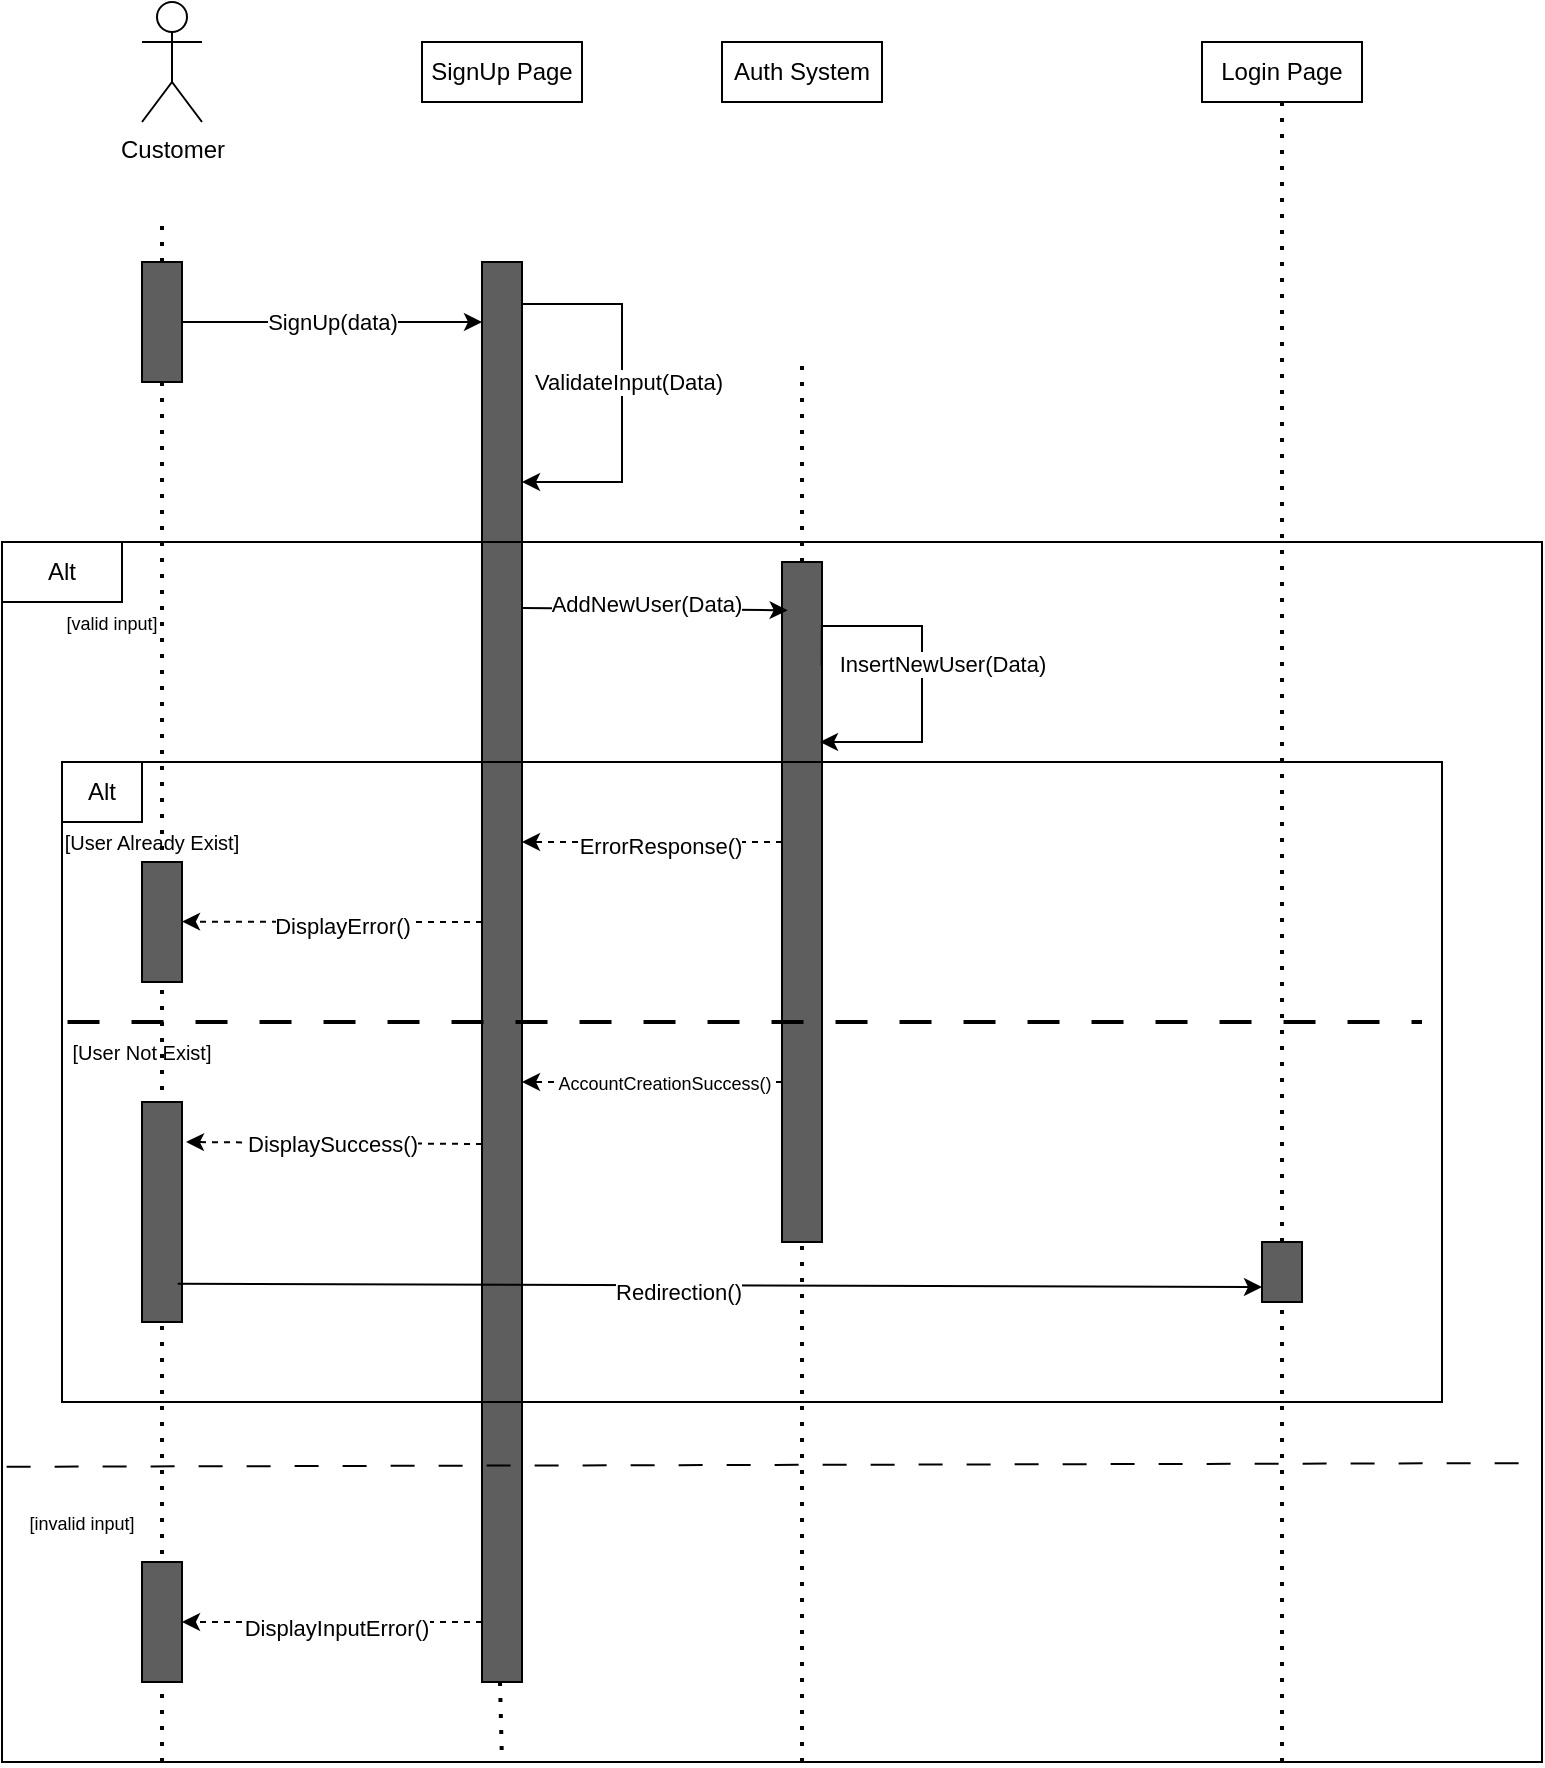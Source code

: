 <mxfile version="27.0.5">
  <diagram name="Page-1" id="2YBvvXClWsGukQMizWep">
    <mxGraphModel dx="1613" dy="981" grid="1" gridSize="10" guides="1" tooltips="1" connect="1" arrows="1" fold="1" page="1" pageScale="1" pageWidth="850" pageHeight="1100" math="0" shadow="0">
      <root>
        <mxCell id="0" />
        <mxCell id="1" parent="0" />
        <mxCell id="iVYWNHgPXUImS8ycA5Ws-2" value="Customer" style="shape=umlActor;verticalLabelPosition=bottom;verticalAlign=top;html=1;outlineConnect=0;" vertex="1" parent="1">
          <mxGeometry x="110" y="90" width="30" height="60" as="geometry" />
        </mxCell>
        <mxCell id="iVYWNHgPXUImS8ycA5Ws-4" value="" style="endArrow=none;dashed=1;html=1;dashPattern=1 3;strokeWidth=2;rounded=0;" edge="1" parent="1" source="iVYWNHgPXUImS8ycA5Ws-5">
          <mxGeometry width="50" height="50" relative="1" as="geometry">
            <mxPoint x="120" y="480" as="sourcePoint" />
            <mxPoint x="120" y="200" as="targetPoint" />
          </mxGeometry>
        </mxCell>
        <mxCell id="iVYWNHgPXUImS8ycA5Ws-6" value="" style="endArrow=none;dashed=1;html=1;dashPattern=1 3;strokeWidth=2;rounded=0;" edge="1" parent="1" target="iVYWNHgPXUImS8ycA5Ws-5">
          <mxGeometry width="50" height="50" relative="1" as="geometry">
            <mxPoint x="120" y="970" as="sourcePoint" />
            <mxPoint x="120" y="200" as="targetPoint" />
          </mxGeometry>
        </mxCell>
        <mxCell id="iVYWNHgPXUImS8ycA5Ws-5" value="" style="rounded=0;whiteSpace=wrap;html=1;fillColor=#5E5E5E;" vertex="1" parent="1">
          <mxGeometry x="110" y="220" width="20" height="60" as="geometry" />
        </mxCell>
        <mxCell id="iVYWNHgPXUImS8ycA5Ws-7" value="SignUp Page" style="rounded=0;whiteSpace=wrap;html=1;" vertex="1" parent="1">
          <mxGeometry x="250" y="110" width="80" height="30" as="geometry" />
        </mxCell>
        <mxCell id="iVYWNHgPXUImS8ycA5Ws-12" value="" style="endArrow=none;dashed=1;html=1;dashPattern=1 3;strokeWidth=2;rounded=0;" edge="1" parent="1" target="iVYWNHgPXUImS8ycA5Ws-13">
          <mxGeometry width="50" height="50" relative="1" as="geometry">
            <mxPoint x="290" y="630" as="sourcePoint" />
            <mxPoint x="290" y="200" as="targetPoint" />
          </mxGeometry>
        </mxCell>
        <mxCell id="iVYWNHgPXUImS8ycA5Ws-13" value="" style="rounded=0;whiteSpace=wrap;html=1;fillColor=#5E5E5E;" vertex="1" parent="1">
          <mxGeometry x="280" y="220" width="20" height="710" as="geometry" />
        </mxCell>
        <mxCell id="iVYWNHgPXUImS8ycA5Ws-16" value="" style="endArrow=classic;html=1;rounded=0;exitX=1;exitY=0.5;exitDx=0;exitDy=0;" edge="1" parent="1" source="iVYWNHgPXUImS8ycA5Ws-5">
          <mxGeometry width="50" height="50" relative="1" as="geometry">
            <mxPoint x="360" y="330" as="sourcePoint" />
            <mxPoint x="280" y="250" as="targetPoint" />
          </mxGeometry>
        </mxCell>
        <mxCell id="iVYWNHgPXUImS8ycA5Ws-17" value="SignUp(data)" style="edgeLabel;html=1;align=center;verticalAlign=middle;resizable=0;points=[];" vertex="1" connectable="0" parent="iVYWNHgPXUImS8ycA5Ws-16">
          <mxGeometry relative="1" as="geometry">
            <mxPoint as="offset" />
          </mxGeometry>
        </mxCell>
        <mxCell id="iVYWNHgPXUImS8ycA5Ws-18" value="Auth System" style="rounded=0;whiteSpace=wrap;html=1;" vertex="1" parent="1">
          <mxGeometry x="400" y="110" width="80" height="30" as="geometry" />
        </mxCell>
        <mxCell id="iVYWNHgPXUImS8ycA5Ws-20" value="" style="endArrow=none;dashed=1;html=1;dashPattern=1 3;strokeWidth=2;rounded=0;entryX=0.5;entryY=1;entryDx=0;entryDy=0;" edge="1" parent="1">
          <mxGeometry width="50" height="50" relative="1" as="geometry">
            <mxPoint x="440" y="970" as="sourcePoint" />
            <mxPoint x="440" y="270" as="targetPoint" />
          </mxGeometry>
        </mxCell>
        <mxCell id="iVYWNHgPXUImS8ycA5Ws-34" value="" style="rounded=0;whiteSpace=wrap;html=1;fillColor=none;movable=0;resizable=0;rotatable=0;deletable=0;editable=0;locked=1;connectable=0;" vertex="1" parent="1">
          <mxGeometry x="40" y="360" width="770" height="610" as="geometry" />
        </mxCell>
        <mxCell id="iVYWNHgPXUImS8ycA5Ws-36" value="Alt" style="rounded=0;whiteSpace=wrap;html=1;" vertex="1" parent="1">
          <mxGeometry x="40" y="360" width="60" height="30" as="geometry" />
        </mxCell>
        <mxCell id="iVYWNHgPXUImS8ycA5Ws-39" style="edgeStyle=orthogonalEdgeStyle;rounded=0;orthogonalLoop=1;jettySize=auto;html=1;exitX=1;exitY=0.25;exitDx=0;exitDy=0;" edge="1" parent="1" source="iVYWNHgPXUImS8ycA5Ws-13" target="iVYWNHgPXUImS8ycA5Ws-13">
          <mxGeometry relative="1" as="geometry">
            <mxPoint x="320" y="310" as="sourcePoint" />
            <mxPoint x="330" y="329" as="targetPoint" />
            <Array as="points">
              <mxPoint x="300" y="241" />
              <mxPoint x="350" y="241" />
              <mxPoint x="350" y="330" />
            </Array>
          </mxGeometry>
        </mxCell>
        <mxCell id="iVYWNHgPXUImS8ycA5Ws-40" value="ValidateInput(Data)" style="edgeLabel;html=1;align=center;verticalAlign=middle;resizable=0;points=[];" vertex="1" connectable="0" parent="iVYWNHgPXUImS8ycA5Ws-39">
          <mxGeometry x="0.046" y="2" relative="1" as="geometry">
            <mxPoint x="29" y="41" as="offset" />
          </mxGeometry>
        </mxCell>
        <mxCell id="iVYWNHgPXUImS8ycA5Ws-41" value="&lt;font style=&quot;font-size: 9px;&quot;&gt;[valid input]&lt;/font&gt;" style="text;html=1;align=center;verticalAlign=middle;whiteSpace=wrap;rounded=0;" vertex="1" parent="1">
          <mxGeometry x="70" y="390" width="50" height="20" as="geometry" />
        </mxCell>
        <mxCell id="iVYWNHgPXUImS8ycA5Ws-43" value="" style="rounded=0;whiteSpace=wrap;html=1;fillColor=#5E5E5E;" vertex="1" parent="1">
          <mxGeometry x="430" y="370" width="20" height="340" as="geometry" />
        </mxCell>
        <mxCell id="iVYWNHgPXUImS8ycA5Ws-55" value="" style="rounded=0;whiteSpace=wrap;html=1;fillColor=none;movable=1;resizable=1;rotatable=1;deletable=1;editable=1;locked=0;connectable=1;" vertex="1" parent="1">
          <mxGeometry x="70" y="470" width="690" height="320" as="geometry" />
        </mxCell>
        <mxCell id="iVYWNHgPXUImS8ycA5Ws-44" value="" style="endArrow=classic;html=1;rounded=0;entryX=0.142;entryY=0.071;entryDx=0;entryDy=0;entryPerimeter=0;" edge="1" parent="1" target="iVYWNHgPXUImS8ycA5Ws-43">
          <mxGeometry width="50" height="50" relative="1" as="geometry">
            <mxPoint x="300" y="393" as="sourcePoint" />
            <mxPoint x="400" y="360" as="targetPoint" />
          </mxGeometry>
        </mxCell>
        <mxCell id="iVYWNHgPXUImS8ycA5Ws-45" value="AddNewUser(Data)" style="edgeLabel;html=1;align=center;verticalAlign=middle;resizable=0;points=[];" vertex="1" connectable="0" parent="iVYWNHgPXUImS8ycA5Ws-44">
          <mxGeometry x="-0.149" y="-2" relative="1" as="geometry">
            <mxPoint x="5" y="-5" as="offset" />
          </mxGeometry>
        </mxCell>
        <mxCell id="iVYWNHgPXUImS8ycA5Ws-56" value="Alt" style="rounded=0;whiteSpace=wrap;html=1;" vertex="1" parent="1">
          <mxGeometry x="70" y="470" width="40" height="30" as="geometry" />
        </mxCell>
        <mxCell id="iVYWNHgPXUImS8ycA5Ws-57" value="&lt;font size=&quot;1&quot;&gt;[User Already Exist]&lt;/font&gt;" style="text;html=1;align=center;verticalAlign=middle;whiteSpace=wrap;rounded=0;" vertex="1" parent="1">
          <mxGeometry x="70" y="500" width="90" height="20" as="geometry" />
        </mxCell>
        <mxCell id="iVYWNHgPXUImS8ycA5Ws-64" style="edgeStyle=orthogonalEdgeStyle;rounded=0;orthogonalLoop=1;jettySize=auto;html=1;exitX=0.993;exitY=0.153;exitDx=0;exitDy=0;exitPerimeter=0;" edge="1" parent="1" source="iVYWNHgPXUImS8ycA5Ws-43">
          <mxGeometry relative="1" as="geometry">
            <mxPoint x="449" y="460" as="targetPoint" />
            <Array as="points">
              <mxPoint x="500" y="402" />
              <mxPoint x="500" y="460" />
              <mxPoint x="449" y="460" />
            </Array>
          </mxGeometry>
        </mxCell>
        <mxCell id="iVYWNHgPXUImS8ycA5Ws-65" value="InsertNewUser(Data)" style="edgeLabel;html=1;align=center;verticalAlign=middle;resizable=0;points=[];" vertex="1" connectable="0" parent="iVYWNHgPXUImS8ycA5Ws-64">
          <mxGeometry x="-0.011" y="1" relative="1" as="geometry">
            <mxPoint x="9" as="offset" />
          </mxGeometry>
        </mxCell>
        <mxCell id="iVYWNHgPXUImS8ycA5Ws-66" value="" style="endArrow=classic;html=1;rounded=0;dashed=1;" edge="1" parent="1">
          <mxGeometry width="50" height="50" relative="1" as="geometry">
            <mxPoint x="430" y="510" as="sourcePoint" />
            <mxPoint x="300" y="510" as="targetPoint" />
          </mxGeometry>
        </mxCell>
        <mxCell id="iVYWNHgPXUImS8ycA5Ws-67" value="ErrorResponse()" style="edgeLabel;html=1;align=center;verticalAlign=middle;resizable=0;points=[];" vertex="1" connectable="0" parent="iVYWNHgPXUImS8ycA5Ws-66">
          <mxGeometry x="-0.061" y="2" relative="1" as="geometry">
            <mxPoint as="offset" />
          </mxGeometry>
        </mxCell>
        <mxCell id="iVYWNHgPXUImS8ycA5Ws-68" value="" style="rounded=0;whiteSpace=wrap;html=1;fillColor=#5E5E5E;" vertex="1" parent="1">
          <mxGeometry x="110" y="520" width="20" height="60" as="geometry" />
        </mxCell>
        <mxCell id="iVYWNHgPXUImS8ycA5Ws-69" value="" style="endArrow=classic;html=1;rounded=0;dashed=1;" edge="1" parent="1">
          <mxGeometry width="50" height="50" relative="1" as="geometry">
            <mxPoint x="280" y="550" as="sourcePoint" />
            <mxPoint x="130" y="549.8" as="targetPoint" />
          </mxGeometry>
        </mxCell>
        <mxCell id="iVYWNHgPXUImS8ycA5Ws-70" value="DisplayError()" style="edgeLabel;html=1;align=center;verticalAlign=middle;resizable=0;points=[];" vertex="1" connectable="0" parent="iVYWNHgPXUImS8ycA5Ws-69">
          <mxGeometry x="-0.061" y="2" relative="1" as="geometry">
            <mxPoint as="offset" />
          </mxGeometry>
        </mxCell>
        <mxCell id="iVYWNHgPXUImS8ycA5Ws-71" value="" style="endArrow=none;dashed=1;html=1;dashPattern=8 8;strokeWidth=2;rounded=0;exitX=0.005;exitY=0.586;exitDx=0;exitDy=0;exitPerimeter=0;" edge="1" parent="1">
          <mxGeometry width="50" height="50" relative="1" as="geometry">
            <mxPoint x="72.76" y="600" as="sourcePoint" />
            <mxPoint x="750" y="600" as="targetPoint" />
          </mxGeometry>
        </mxCell>
        <mxCell id="iVYWNHgPXUImS8ycA5Ws-72" value="&lt;font size=&quot;1&quot;&gt;[User Not Exist]&lt;/font&gt;" style="text;html=1;align=center;verticalAlign=middle;whiteSpace=wrap;rounded=0;" vertex="1" parent="1">
          <mxGeometry x="70" y="605" width="80" height="20" as="geometry" />
        </mxCell>
        <mxCell id="iVYWNHgPXUImS8ycA5Ws-77" value="" style="endArrow=none;dashed=1;html=1;dashPattern=1 3;strokeWidth=2;rounded=0;" edge="1" parent="1">
          <mxGeometry width="50" height="50" relative="1" as="geometry">
            <mxPoint x="289" y="930" as="sourcePoint" />
            <mxPoint x="290" y="970" as="targetPoint" />
          </mxGeometry>
        </mxCell>
        <mxCell id="iVYWNHgPXUImS8ycA5Ws-73" value="Login Page" style="rounded=0;whiteSpace=wrap;html=1;" vertex="1" parent="1">
          <mxGeometry x="640" y="110" width="80" height="30" as="geometry" />
        </mxCell>
        <mxCell id="iVYWNHgPXUImS8ycA5Ws-74" value="" style="endArrow=none;dashed=1;html=1;dashPattern=1 3;strokeWidth=2;rounded=0;entryX=0.5;entryY=1;entryDx=0;entryDy=0;" edge="1" parent="1" target="iVYWNHgPXUImS8ycA5Ws-73" source="iVYWNHgPXUImS8ycA5Ws-84">
          <mxGeometry width="50" height="50" relative="1" as="geometry">
            <mxPoint x="670" y="900" as="sourcePoint" />
            <mxPoint x="680" y="220" as="targetPoint" />
          </mxGeometry>
        </mxCell>
        <mxCell id="iVYWNHgPXUImS8ycA5Ws-78" value="" style="endArrow=classic;html=1;rounded=0;dashed=1;" edge="1" parent="1">
          <mxGeometry width="50" height="50" relative="1" as="geometry">
            <mxPoint x="430" y="630" as="sourcePoint" />
            <mxPoint x="300" y="630" as="targetPoint" />
          </mxGeometry>
        </mxCell>
        <mxCell id="iVYWNHgPXUImS8ycA5Ws-79" value="&lt;font style=&quot;font-size: 9px;&quot;&gt;AccountCreationSuccess()&lt;/font&gt;" style="edgeLabel;html=1;align=center;verticalAlign=middle;resizable=0;points=[];" vertex="1" connectable="0" parent="iVYWNHgPXUImS8ycA5Ws-78">
          <mxGeometry x="0.132" relative="1" as="geometry">
            <mxPoint x="14" as="offset" />
          </mxGeometry>
        </mxCell>
        <mxCell id="iVYWNHgPXUImS8ycA5Ws-80" value="" style="endArrow=classic;html=1;rounded=0;dashed=1;" edge="1" parent="1">
          <mxGeometry width="50" height="50" relative="1" as="geometry">
            <mxPoint x="280" y="661" as="sourcePoint" />
            <mxPoint x="132" y="660" as="targetPoint" />
          </mxGeometry>
        </mxCell>
        <mxCell id="iVYWNHgPXUImS8ycA5Ws-82" value="DisplaySuccess()" style="edgeLabel;html=1;align=center;verticalAlign=middle;resizable=0;points=[];" vertex="1" connectable="0" parent="iVYWNHgPXUImS8ycA5Ws-80">
          <mxGeometry x="0.017" y="2" relative="1" as="geometry">
            <mxPoint y="-2" as="offset" />
          </mxGeometry>
        </mxCell>
        <mxCell id="iVYWNHgPXUImS8ycA5Ws-81" value="" style="rounded=0;whiteSpace=wrap;html=1;fillColor=#5E5E5E;" vertex="1" parent="1">
          <mxGeometry x="110" y="640" width="20" height="110" as="geometry" />
        </mxCell>
        <mxCell id="iVYWNHgPXUImS8ycA5Ws-83" value="" style="endArrow=classic;html=1;rounded=0;exitX=0.892;exitY=0.826;exitDx=0;exitDy=0;exitPerimeter=0;entryX=0;entryY=0.75;entryDx=0;entryDy=0;" edge="1" parent="1" source="iVYWNHgPXUImS8ycA5Ws-81" target="iVYWNHgPXUImS8ycA5Ws-84">
          <mxGeometry width="50" height="50" relative="1" as="geometry">
            <mxPoint x="160" y="740" as="sourcePoint" />
            <mxPoint x="210" y="690" as="targetPoint" />
          </mxGeometry>
        </mxCell>
        <mxCell id="iVYWNHgPXUImS8ycA5Ws-86" value="Redirection()" style="edgeLabel;html=1;align=center;verticalAlign=middle;resizable=0;points=[];" vertex="1" connectable="0" parent="iVYWNHgPXUImS8ycA5Ws-83">
          <mxGeometry x="-0.079" y="-3" relative="1" as="geometry">
            <mxPoint as="offset" />
          </mxGeometry>
        </mxCell>
        <mxCell id="iVYWNHgPXUImS8ycA5Ws-85" value="" style="endArrow=none;dashed=1;html=1;dashPattern=1 3;strokeWidth=2;rounded=0;entryX=0.5;entryY=1;entryDx=0;entryDy=0;" edge="1" parent="1" target="iVYWNHgPXUImS8ycA5Ws-84">
          <mxGeometry width="50" height="50" relative="1" as="geometry">
            <mxPoint x="680" y="970" as="sourcePoint" />
            <mxPoint x="680" y="140" as="targetPoint" />
          </mxGeometry>
        </mxCell>
        <mxCell id="iVYWNHgPXUImS8ycA5Ws-84" value="" style="rounded=0;whiteSpace=wrap;html=1;fillColor=#5E5E5E;" vertex="1" parent="1">
          <mxGeometry x="670" y="710" width="20" height="30" as="geometry" />
        </mxCell>
        <mxCell id="iVYWNHgPXUImS8ycA5Ws-87" value="" style="rounded=0;whiteSpace=wrap;html=1;fillColor=#5E5E5E;" vertex="1" parent="1">
          <mxGeometry x="110" y="870" width="20" height="60" as="geometry" />
        </mxCell>
        <mxCell id="iVYWNHgPXUImS8ycA5Ws-90" value="&lt;font style=&quot;font-size: 9px;&quot;&gt;[invalid input]&lt;/font&gt;" style="text;html=1;align=center;verticalAlign=middle;whiteSpace=wrap;rounded=0;" vertex="1" parent="1">
          <mxGeometry x="50" y="840" width="60" height="20" as="geometry" />
        </mxCell>
        <mxCell id="iVYWNHgPXUImS8ycA5Ws-93" value="" style="endArrow=none;html=1;rounded=0;exitX=0.003;exitY=0.758;exitDx=0;exitDy=0;exitPerimeter=0;entryX=0.997;entryY=0.755;entryDx=0;entryDy=0;entryPerimeter=0;dashed=1;dashPattern=12 12;" edge="1" parent="1" source="iVYWNHgPXUImS8ycA5Ws-34" target="iVYWNHgPXUImS8ycA5Ws-34">
          <mxGeometry width="50" height="50" relative="1" as="geometry">
            <mxPoint x="110" y="850" as="sourcePoint" />
            <mxPoint x="160" y="800" as="targetPoint" />
          </mxGeometry>
        </mxCell>
        <mxCell id="iVYWNHgPXUImS8ycA5Ws-94" value="" style="endArrow=classic;html=1;rounded=0;entryX=1;entryY=0.5;entryDx=0;entryDy=0;dashed=1;" edge="1" parent="1" target="iVYWNHgPXUImS8ycA5Ws-87">
          <mxGeometry width="50" height="50" relative="1" as="geometry">
            <mxPoint x="280" y="900" as="sourcePoint" />
            <mxPoint x="270" y="870" as="targetPoint" />
          </mxGeometry>
        </mxCell>
        <mxCell id="iVYWNHgPXUImS8ycA5Ws-95" value="DisplayInputError()" style="edgeLabel;html=1;align=center;verticalAlign=middle;resizable=0;points=[];" vertex="1" connectable="0" parent="iVYWNHgPXUImS8ycA5Ws-94">
          <mxGeometry x="-0.027" y="3" relative="1" as="geometry">
            <mxPoint as="offset" />
          </mxGeometry>
        </mxCell>
      </root>
    </mxGraphModel>
  </diagram>
</mxfile>
